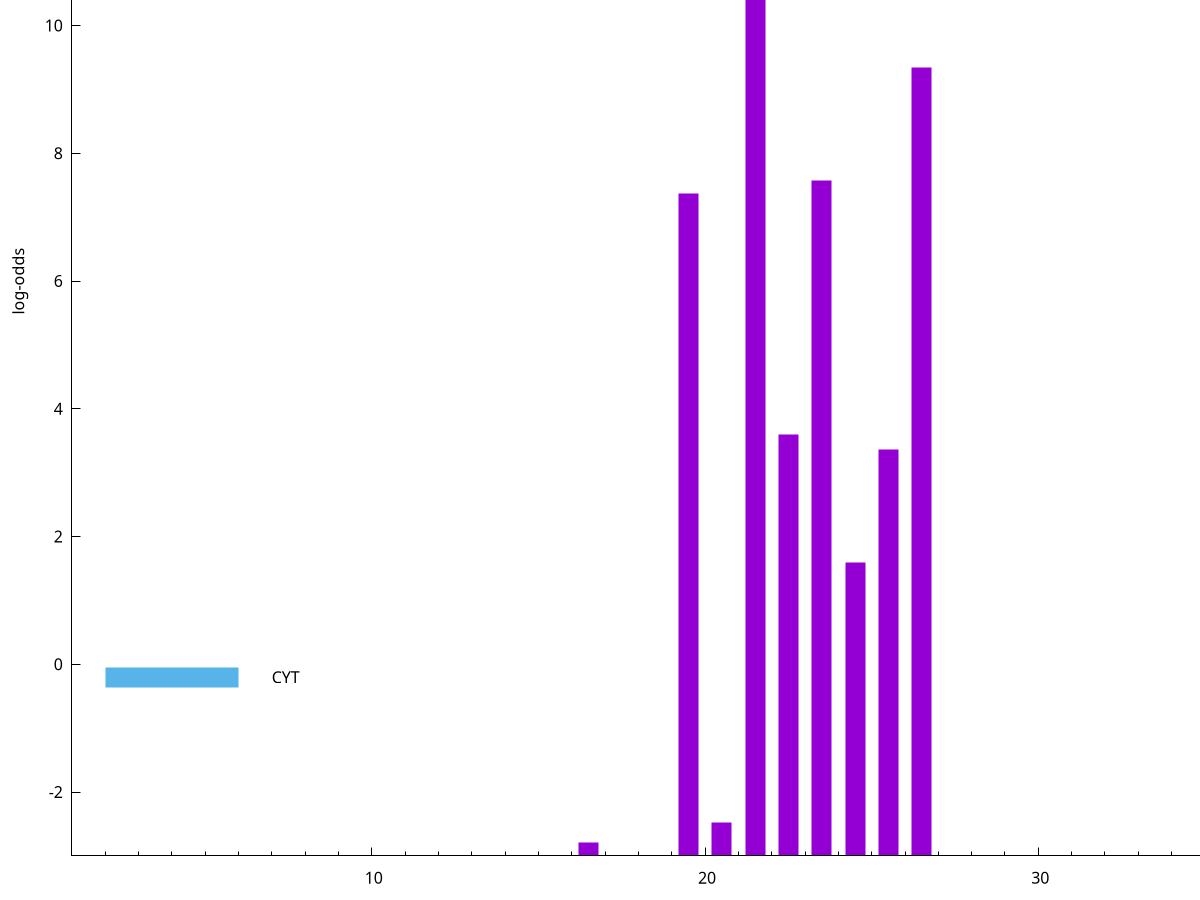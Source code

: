 set title "LipoP predictions for SRR4017813.gff"
set size 2., 1.4
set xrange [1:70] 
set mxtics 10
set yrange [-3:15]
set y2range [0:18]
set ylabel "log-odds"
set term postscript eps color solid "Helvetica" 30
set output "SRR4017813.gff8.eps"
set arrow from 2,14.1017 to 6,14.1017 nohead lt 1 lw 20
set label "SpI" at 7,14.1017
set arrow from 2,-0.200913 to 6,-0.200913 nohead lt 3 lw 20
set label "CYT" at 7,-0.200913
set arrow from 2,14.1017 to 6,14.1017 nohead lt 1 lw 20
set label "SpI" at 7,14.1017
# NOTE: The scores below are the log-odds scores with the threshold
# NOTE: subtracted (a hack to make gnuplot make the histogram all
# NOTE: look nice).
plot "-" axes x1y2 title "" with impulses lt 1 lw 20
21.500000 17.014300
26.500000 12.344310
23.500000 10.581020
19.500000 10.375090
22.500000 6.599740
25.500000 6.357370
24.500000 4.600350
20.500000 0.528490
16.500000 0.207710
e
exit
